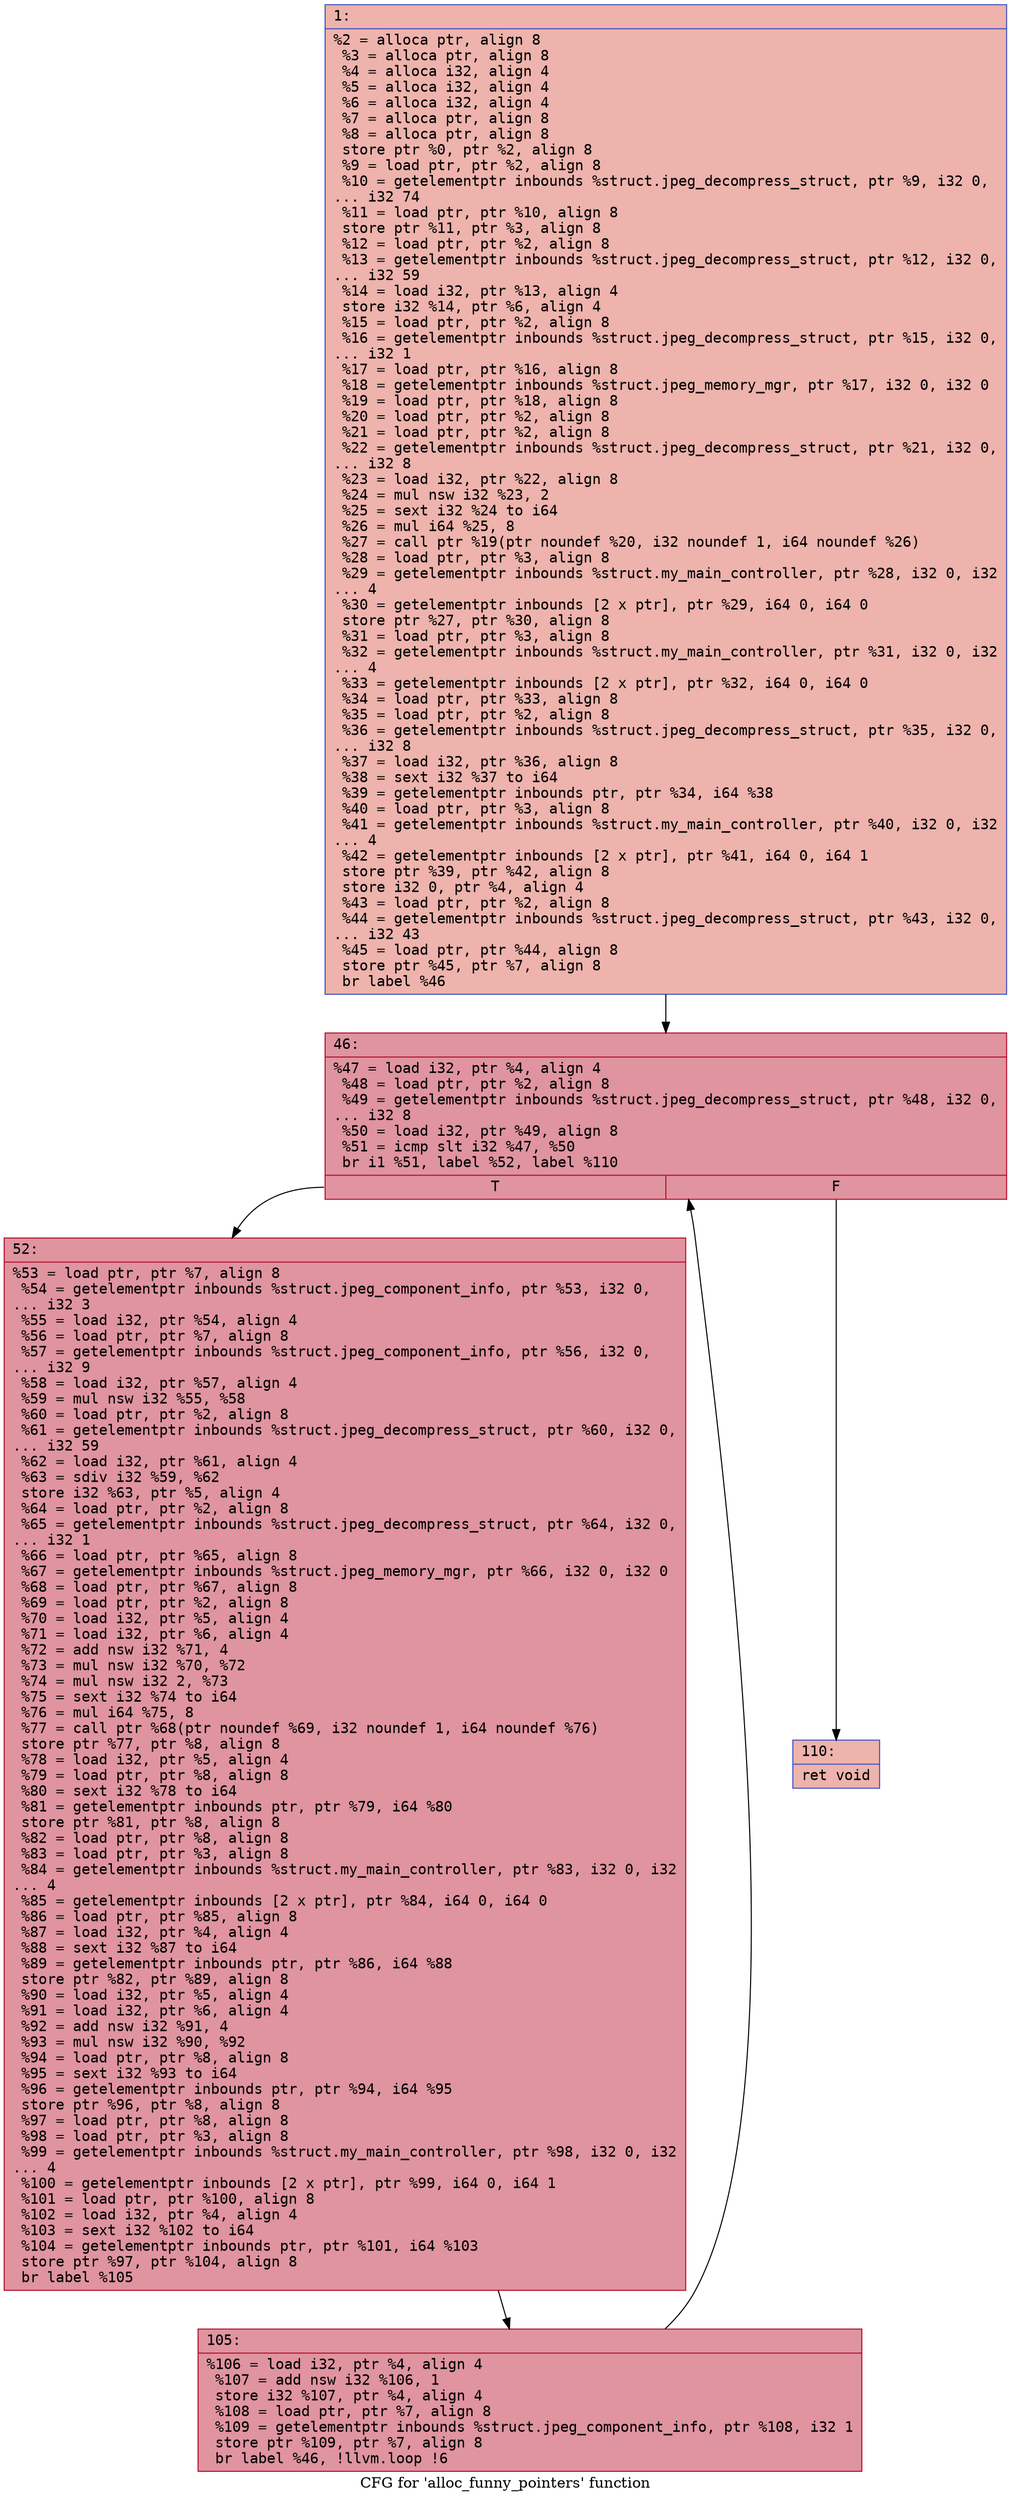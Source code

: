 digraph "CFG for 'alloc_funny_pointers' function" {
	label="CFG for 'alloc_funny_pointers' function";

	Node0x60000199a620 [shape=record,color="#3d50c3ff", style=filled, fillcolor="#d6524470" fontname="Courier",label="{1:\l|  %2 = alloca ptr, align 8\l  %3 = alloca ptr, align 8\l  %4 = alloca i32, align 4\l  %5 = alloca i32, align 4\l  %6 = alloca i32, align 4\l  %7 = alloca ptr, align 8\l  %8 = alloca ptr, align 8\l  store ptr %0, ptr %2, align 8\l  %9 = load ptr, ptr %2, align 8\l  %10 = getelementptr inbounds %struct.jpeg_decompress_struct, ptr %9, i32 0,\l... i32 74\l  %11 = load ptr, ptr %10, align 8\l  store ptr %11, ptr %3, align 8\l  %12 = load ptr, ptr %2, align 8\l  %13 = getelementptr inbounds %struct.jpeg_decompress_struct, ptr %12, i32 0,\l... i32 59\l  %14 = load i32, ptr %13, align 4\l  store i32 %14, ptr %6, align 4\l  %15 = load ptr, ptr %2, align 8\l  %16 = getelementptr inbounds %struct.jpeg_decompress_struct, ptr %15, i32 0,\l... i32 1\l  %17 = load ptr, ptr %16, align 8\l  %18 = getelementptr inbounds %struct.jpeg_memory_mgr, ptr %17, i32 0, i32 0\l  %19 = load ptr, ptr %18, align 8\l  %20 = load ptr, ptr %2, align 8\l  %21 = load ptr, ptr %2, align 8\l  %22 = getelementptr inbounds %struct.jpeg_decompress_struct, ptr %21, i32 0,\l... i32 8\l  %23 = load i32, ptr %22, align 8\l  %24 = mul nsw i32 %23, 2\l  %25 = sext i32 %24 to i64\l  %26 = mul i64 %25, 8\l  %27 = call ptr %19(ptr noundef %20, i32 noundef 1, i64 noundef %26)\l  %28 = load ptr, ptr %3, align 8\l  %29 = getelementptr inbounds %struct.my_main_controller, ptr %28, i32 0, i32\l... 4\l  %30 = getelementptr inbounds [2 x ptr], ptr %29, i64 0, i64 0\l  store ptr %27, ptr %30, align 8\l  %31 = load ptr, ptr %3, align 8\l  %32 = getelementptr inbounds %struct.my_main_controller, ptr %31, i32 0, i32\l... 4\l  %33 = getelementptr inbounds [2 x ptr], ptr %32, i64 0, i64 0\l  %34 = load ptr, ptr %33, align 8\l  %35 = load ptr, ptr %2, align 8\l  %36 = getelementptr inbounds %struct.jpeg_decompress_struct, ptr %35, i32 0,\l... i32 8\l  %37 = load i32, ptr %36, align 8\l  %38 = sext i32 %37 to i64\l  %39 = getelementptr inbounds ptr, ptr %34, i64 %38\l  %40 = load ptr, ptr %3, align 8\l  %41 = getelementptr inbounds %struct.my_main_controller, ptr %40, i32 0, i32\l... 4\l  %42 = getelementptr inbounds [2 x ptr], ptr %41, i64 0, i64 1\l  store ptr %39, ptr %42, align 8\l  store i32 0, ptr %4, align 4\l  %43 = load ptr, ptr %2, align 8\l  %44 = getelementptr inbounds %struct.jpeg_decompress_struct, ptr %43, i32 0,\l... i32 43\l  %45 = load ptr, ptr %44, align 8\l  store ptr %45, ptr %7, align 8\l  br label %46\l}"];
	Node0x60000199a620 -> Node0x60000199a670[tooltip="1 -> 46\nProbability 100.00%" ];
	Node0x60000199a670 [shape=record,color="#b70d28ff", style=filled, fillcolor="#b70d2870" fontname="Courier",label="{46:\l|  %47 = load i32, ptr %4, align 4\l  %48 = load ptr, ptr %2, align 8\l  %49 = getelementptr inbounds %struct.jpeg_decompress_struct, ptr %48, i32 0,\l... i32 8\l  %50 = load i32, ptr %49, align 8\l  %51 = icmp slt i32 %47, %50\l  br i1 %51, label %52, label %110\l|{<s0>T|<s1>F}}"];
	Node0x60000199a670:s0 -> Node0x60000199a6c0[tooltip="46 -> 52\nProbability 96.88%" ];
	Node0x60000199a670:s1 -> Node0x60000199a760[tooltip="46 -> 110\nProbability 3.12%" ];
	Node0x60000199a6c0 [shape=record,color="#b70d28ff", style=filled, fillcolor="#b70d2870" fontname="Courier",label="{52:\l|  %53 = load ptr, ptr %7, align 8\l  %54 = getelementptr inbounds %struct.jpeg_component_info, ptr %53, i32 0,\l... i32 3\l  %55 = load i32, ptr %54, align 4\l  %56 = load ptr, ptr %7, align 8\l  %57 = getelementptr inbounds %struct.jpeg_component_info, ptr %56, i32 0,\l... i32 9\l  %58 = load i32, ptr %57, align 4\l  %59 = mul nsw i32 %55, %58\l  %60 = load ptr, ptr %2, align 8\l  %61 = getelementptr inbounds %struct.jpeg_decompress_struct, ptr %60, i32 0,\l... i32 59\l  %62 = load i32, ptr %61, align 4\l  %63 = sdiv i32 %59, %62\l  store i32 %63, ptr %5, align 4\l  %64 = load ptr, ptr %2, align 8\l  %65 = getelementptr inbounds %struct.jpeg_decompress_struct, ptr %64, i32 0,\l... i32 1\l  %66 = load ptr, ptr %65, align 8\l  %67 = getelementptr inbounds %struct.jpeg_memory_mgr, ptr %66, i32 0, i32 0\l  %68 = load ptr, ptr %67, align 8\l  %69 = load ptr, ptr %2, align 8\l  %70 = load i32, ptr %5, align 4\l  %71 = load i32, ptr %6, align 4\l  %72 = add nsw i32 %71, 4\l  %73 = mul nsw i32 %70, %72\l  %74 = mul nsw i32 2, %73\l  %75 = sext i32 %74 to i64\l  %76 = mul i64 %75, 8\l  %77 = call ptr %68(ptr noundef %69, i32 noundef 1, i64 noundef %76)\l  store ptr %77, ptr %8, align 8\l  %78 = load i32, ptr %5, align 4\l  %79 = load ptr, ptr %8, align 8\l  %80 = sext i32 %78 to i64\l  %81 = getelementptr inbounds ptr, ptr %79, i64 %80\l  store ptr %81, ptr %8, align 8\l  %82 = load ptr, ptr %8, align 8\l  %83 = load ptr, ptr %3, align 8\l  %84 = getelementptr inbounds %struct.my_main_controller, ptr %83, i32 0, i32\l... 4\l  %85 = getelementptr inbounds [2 x ptr], ptr %84, i64 0, i64 0\l  %86 = load ptr, ptr %85, align 8\l  %87 = load i32, ptr %4, align 4\l  %88 = sext i32 %87 to i64\l  %89 = getelementptr inbounds ptr, ptr %86, i64 %88\l  store ptr %82, ptr %89, align 8\l  %90 = load i32, ptr %5, align 4\l  %91 = load i32, ptr %6, align 4\l  %92 = add nsw i32 %91, 4\l  %93 = mul nsw i32 %90, %92\l  %94 = load ptr, ptr %8, align 8\l  %95 = sext i32 %93 to i64\l  %96 = getelementptr inbounds ptr, ptr %94, i64 %95\l  store ptr %96, ptr %8, align 8\l  %97 = load ptr, ptr %8, align 8\l  %98 = load ptr, ptr %3, align 8\l  %99 = getelementptr inbounds %struct.my_main_controller, ptr %98, i32 0, i32\l... 4\l  %100 = getelementptr inbounds [2 x ptr], ptr %99, i64 0, i64 1\l  %101 = load ptr, ptr %100, align 8\l  %102 = load i32, ptr %4, align 4\l  %103 = sext i32 %102 to i64\l  %104 = getelementptr inbounds ptr, ptr %101, i64 %103\l  store ptr %97, ptr %104, align 8\l  br label %105\l}"];
	Node0x60000199a6c0 -> Node0x60000199a710[tooltip="52 -> 105\nProbability 100.00%" ];
	Node0x60000199a710 [shape=record,color="#b70d28ff", style=filled, fillcolor="#b70d2870" fontname="Courier",label="{105:\l|  %106 = load i32, ptr %4, align 4\l  %107 = add nsw i32 %106, 1\l  store i32 %107, ptr %4, align 4\l  %108 = load ptr, ptr %7, align 8\l  %109 = getelementptr inbounds %struct.jpeg_component_info, ptr %108, i32 1\l  store ptr %109, ptr %7, align 8\l  br label %46, !llvm.loop !6\l}"];
	Node0x60000199a710 -> Node0x60000199a670[tooltip="105 -> 46\nProbability 100.00%" ];
	Node0x60000199a760 [shape=record,color="#3d50c3ff", style=filled, fillcolor="#d6524470" fontname="Courier",label="{110:\l|  ret void\l}"];
}
